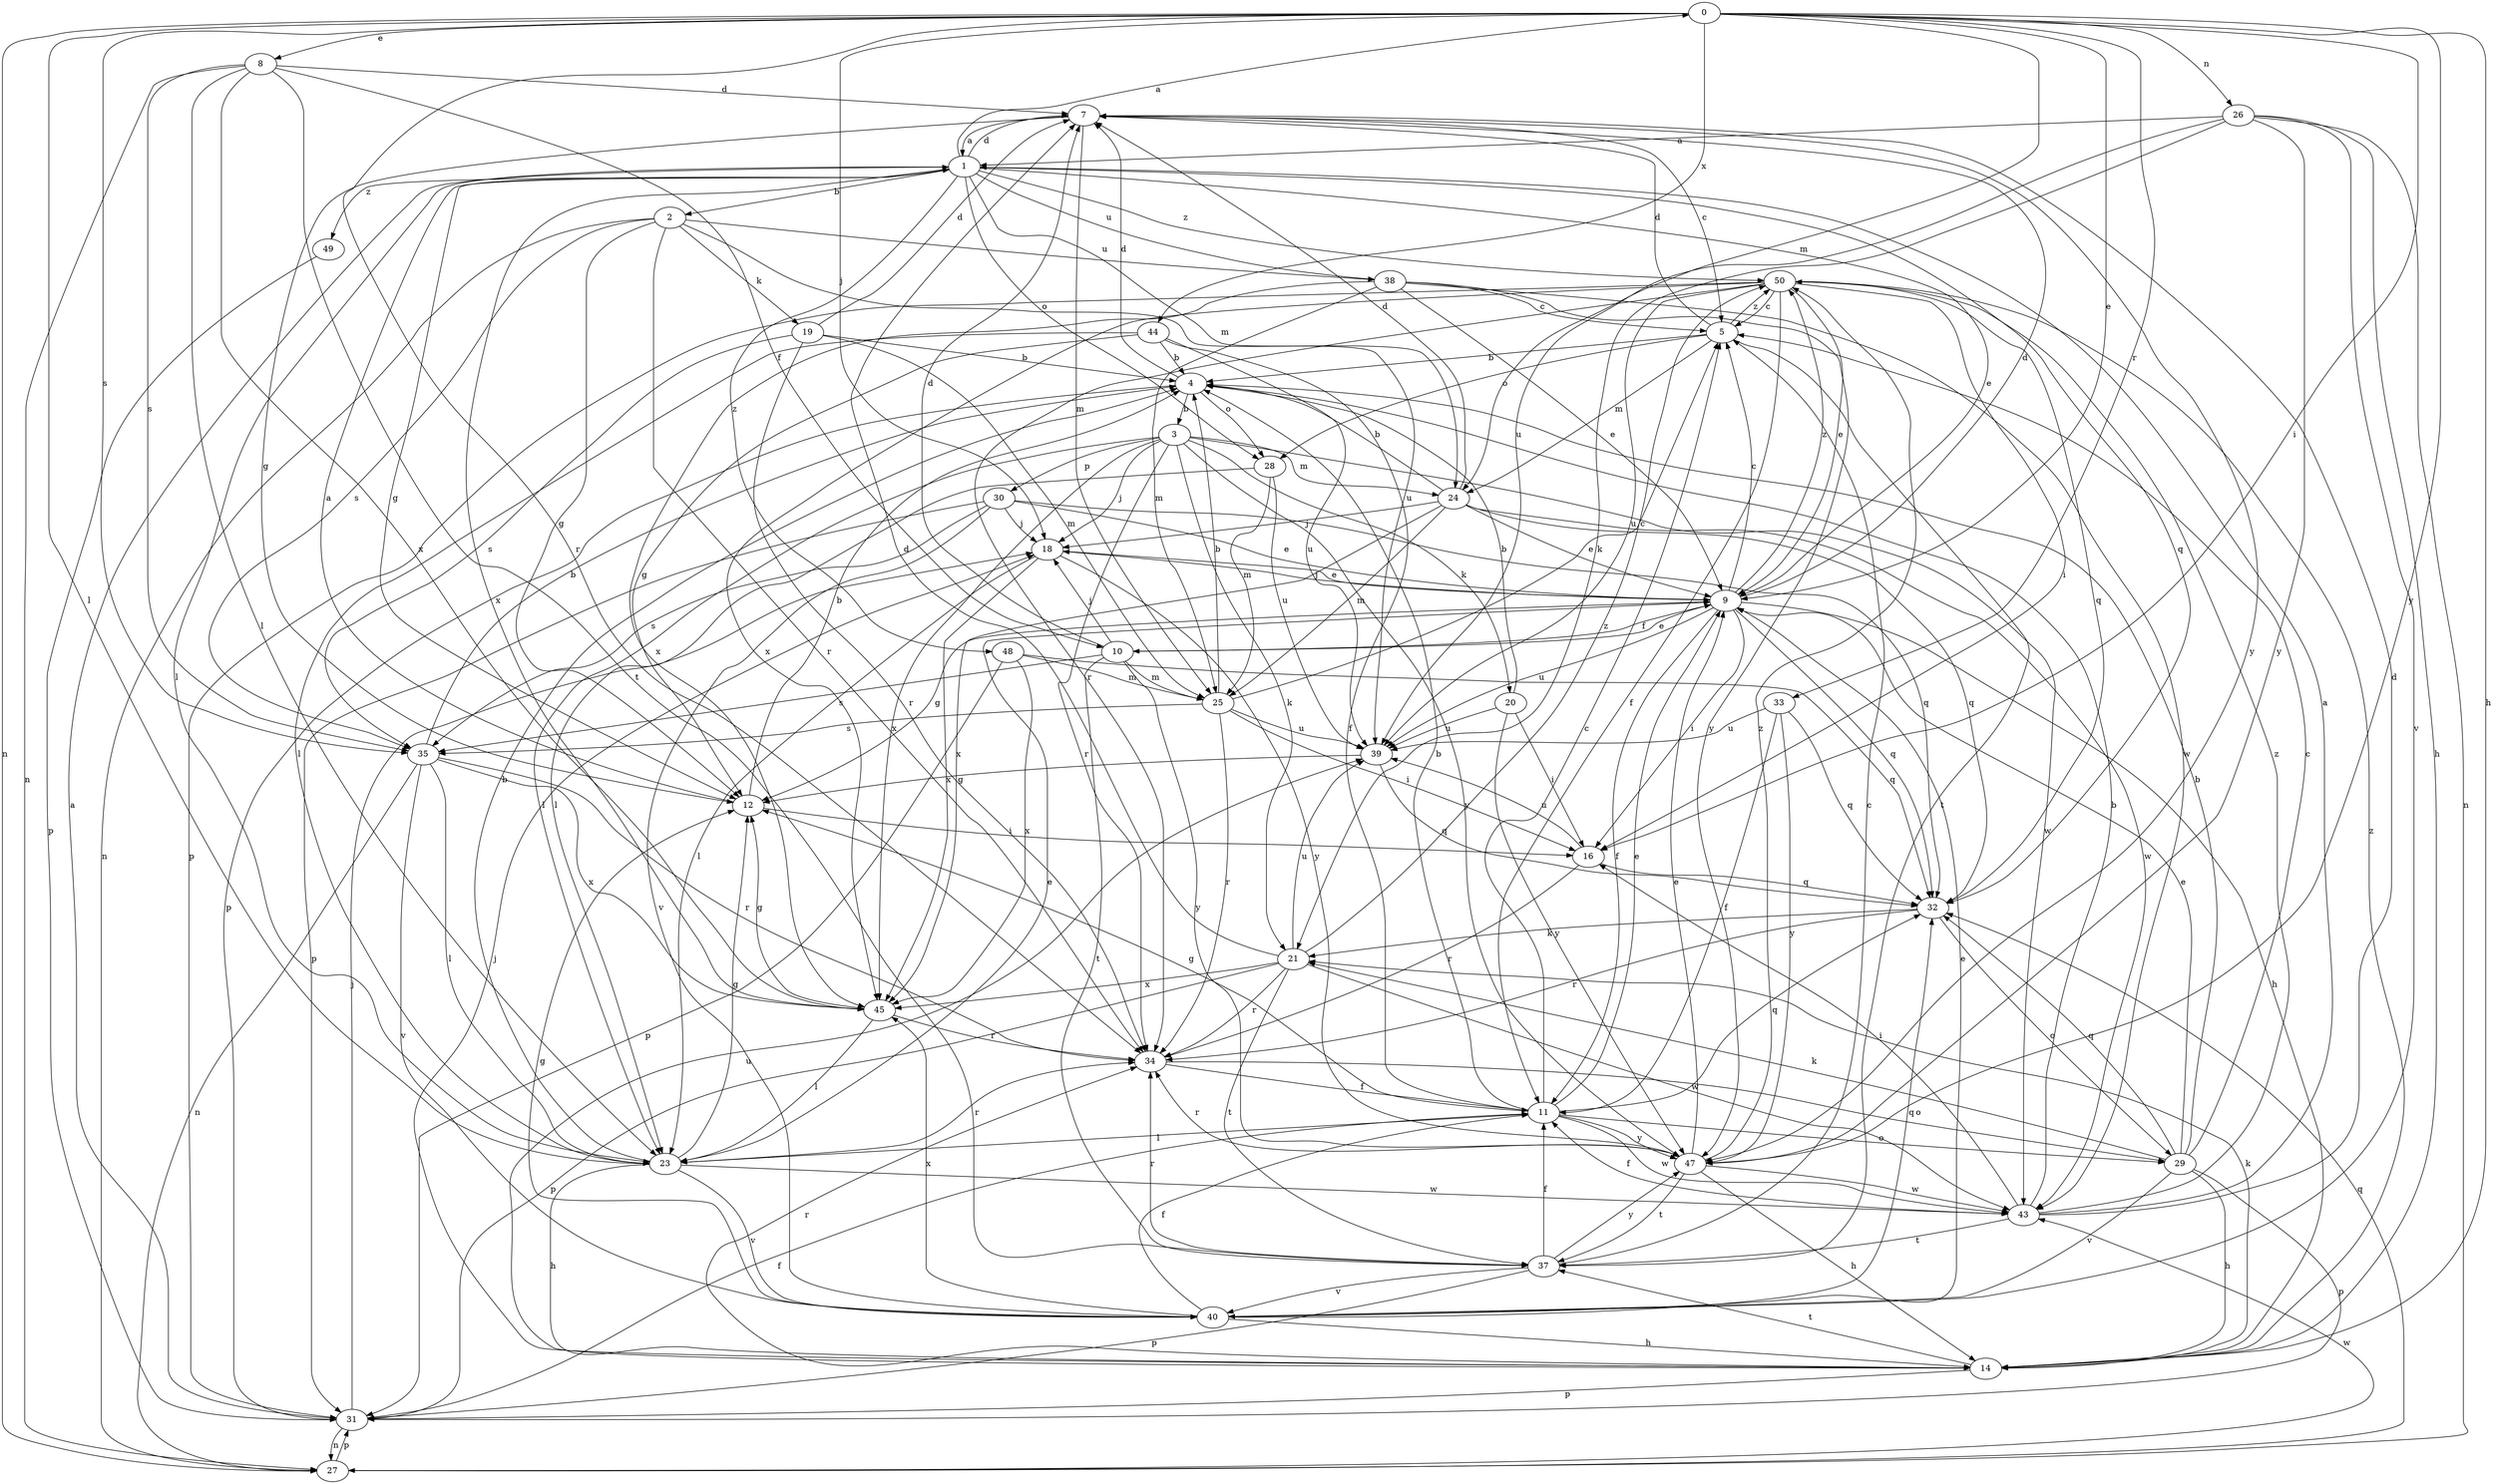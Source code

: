 strict digraph  {
0;
1;
2;
3;
4;
5;
7;
8;
9;
10;
11;
12;
14;
16;
18;
19;
20;
21;
23;
24;
25;
26;
27;
28;
29;
30;
31;
32;
33;
34;
35;
37;
38;
39;
40;
43;
44;
45;
47;
48;
49;
50;
0 -> 8  [label=e];
0 -> 9  [label=e];
0 -> 14  [label=h];
0 -> 16  [label=i];
0 -> 18  [label=j];
0 -> 23  [label=l];
0 -> 24  [label=m];
0 -> 26  [label=n];
0 -> 27  [label=n];
0 -> 33  [label=r];
0 -> 34  [label=r];
0 -> 35  [label=s];
0 -> 44  [label=x];
0 -> 47  [label=y];
1 -> 0  [label=a];
1 -> 2  [label=b];
1 -> 7  [label=d];
1 -> 9  [label=e];
1 -> 12  [label=g];
1 -> 23  [label=l];
1 -> 24  [label=m];
1 -> 28  [label=o];
1 -> 32  [label=q];
1 -> 38  [label=u];
1 -> 45  [label=x];
1 -> 48  [label=z];
1 -> 49  [label=z];
1 -> 50  [label=z];
2 -> 12  [label=g];
2 -> 19  [label=k];
2 -> 27  [label=n];
2 -> 34  [label=r];
2 -> 35  [label=s];
2 -> 38  [label=u];
2 -> 39  [label=u];
3 -> 18  [label=j];
3 -> 20  [label=k];
3 -> 21  [label=k];
3 -> 23  [label=l];
3 -> 24  [label=m];
3 -> 30  [label=p];
3 -> 34  [label=r];
3 -> 43  [label=w];
3 -> 45  [label=x];
3 -> 47  [label=y];
4 -> 3  [label=b];
4 -> 7  [label=d];
4 -> 28  [label=o];
4 -> 31  [label=p];
5 -> 4  [label=b];
5 -> 7  [label=d];
5 -> 24  [label=m];
5 -> 28  [label=o];
5 -> 37  [label=t];
5 -> 50  [label=z];
7 -> 1  [label=a];
7 -> 5  [label=c];
7 -> 12  [label=g];
7 -> 25  [label=m];
7 -> 47  [label=y];
8 -> 7  [label=d];
8 -> 10  [label=f];
8 -> 23  [label=l];
8 -> 27  [label=n];
8 -> 35  [label=s];
8 -> 37  [label=t];
8 -> 45  [label=x];
9 -> 5  [label=c];
9 -> 7  [label=d];
9 -> 10  [label=f];
9 -> 11  [label=f];
9 -> 12  [label=g];
9 -> 14  [label=h];
9 -> 16  [label=i];
9 -> 18  [label=j];
9 -> 32  [label=q];
9 -> 39  [label=u];
9 -> 50  [label=z];
10 -> 7  [label=d];
10 -> 9  [label=e];
10 -> 18  [label=j];
10 -> 25  [label=m];
10 -> 35  [label=s];
10 -> 37  [label=t];
10 -> 47  [label=y];
11 -> 4  [label=b];
11 -> 5  [label=c];
11 -> 9  [label=e];
11 -> 12  [label=g];
11 -> 23  [label=l];
11 -> 29  [label=o];
11 -> 32  [label=q];
11 -> 43  [label=w];
11 -> 47  [label=y];
12 -> 1  [label=a];
12 -> 4  [label=b];
12 -> 16  [label=i];
14 -> 18  [label=j];
14 -> 21  [label=k];
14 -> 31  [label=p];
14 -> 34  [label=r];
14 -> 37  [label=t];
14 -> 39  [label=u];
14 -> 50  [label=z];
16 -> 32  [label=q];
16 -> 34  [label=r];
16 -> 39  [label=u];
18 -> 9  [label=e];
18 -> 23  [label=l];
18 -> 45  [label=x];
18 -> 47  [label=y];
19 -> 4  [label=b];
19 -> 7  [label=d];
19 -> 25  [label=m];
19 -> 34  [label=r];
19 -> 35  [label=s];
20 -> 4  [label=b];
20 -> 16  [label=i];
20 -> 39  [label=u];
20 -> 47  [label=y];
21 -> 7  [label=d];
21 -> 31  [label=p];
21 -> 34  [label=r];
21 -> 37  [label=t];
21 -> 39  [label=u];
21 -> 43  [label=w];
21 -> 45  [label=x];
21 -> 50  [label=z];
23 -> 4  [label=b];
23 -> 9  [label=e];
23 -> 12  [label=g];
23 -> 14  [label=h];
23 -> 34  [label=r];
23 -> 40  [label=v];
23 -> 43  [label=w];
24 -> 4  [label=b];
24 -> 7  [label=d];
24 -> 9  [label=e];
24 -> 18  [label=j];
24 -> 25  [label=m];
24 -> 32  [label=q];
24 -> 43  [label=w];
24 -> 45  [label=x];
25 -> 4  [label=b];
25 -> 5  [label=c];
25 -> 16  [label=i];
25 -> 34  [label=r];
25 -> 35  [label=s];
25 -> 39  [label=u];
26 -> 1  [label=a];
26 -> 14  [label=h];
26 -> 21  [label=k];
26 -> 27  [label=n];
26 -> 39  [label=u];
26 -> 40  [label=v];
26 -> 47  [label=y];
27 -> 31  [label=p];
27 -> 32  [label=q];
27 -> 43  [label=w];
28 -> 23  [label=l];
28 -> 25  [label=m];
28 -> 39  [label=u];
29 -> 4  [label=b];
29 -> 5  [label=c];
29 -> 9  [label=e];
29 -> 14  [label=h];
29 -> 21  [label=k];
29 -> 31  [label=p];
29 -> 32  [label=q];
29 -> 40  [label=v];
30 -> 9  [label=e];
30 -> 18  [label=j];
30 -> 31  [label=p];
30 -> 32  [label=q];
30 -> 35  [label=s];
30 -> 40  [label=v];
31 -> 1  [label=a];
31 -> 11  [label=f];
31 -> 18  [label=j];
31 -> 27  [label=n];
32 -> 21  [label=k];
32 -> 29  [label=o];
32 -> 34  [label=r];
33 -> 11  [label=f];
33 -> 32  [label=q];
33 -> 39  [label=u];
33 -> 47  [label=y];
34 -> 11  [label=f];
34 -> 29  [label=o];
35 -> 4  [label=b];
35 -> 23  [label=l];
35 -> 27  [label=n];
35 -> 34  [label=r];
35 -> 40  [label=v];
35 -> 45  [label=x];
37 -> 5  [label=c];
37 -> 11  [label=f];
37 -> 31  [label=p];
37 -> 34  [label=r];
37 -> 40  [label=v];
37 -> 47  [label=y];
38 -> 5  [label=c];
38 -> 9  [label=e];
38 -> 25  [label=m];
38 -> 43  [label=w];
38 -> 45  [label=x];
38 -> 47  [label=y];
39 -> 12  [label=g];
39 -> 32  [label=q];
40 -> 9  [label=e];
40 -> 11  [label=f];
40 -> 12  [label=g];
40 -> 14  [label=h];
40 -> 32  [label=q];
40 -> 45  [label=x];
43 -> 1  [label=a];
43 -> 4  [label=b];
43 -> 7  [label=d];
43 -> 11  [label=f];
43 -> 16  [label=i];
43 -> 37  [label=t];
43 -> 50  [label=z];
44 -> 4  [label=b];
44 -> 11  [label=f];
44 -> 12  [label=g];
44 -> 23  [label=l];
44 -> 39  [label=u];
45 -> 12  [label=g];
45 -> 23  [label=l];
45 -> 34  [label=r];
47 -> 9  [label=e];
47 -> 14  [label=h];
47 -> 34  [label=r];
47 -> 37  [label=t];
47 -> 43  [label=w];
47 -> 50  [label=z];
48 -> 25  [label=m];
48 -> 31  [label=p];
48 -> 32  [label=q];
48 -> 45  [label=x];
49 -> 31  [label=p];
50 -> 5  [label=c];
50 -> 9  [label=e];
50 -> 11  [label=f];
50 -> 16  [label=i];
50 -> 31  [label=p];
50 -> 32  [label=q];
50 -> 34  [label=r];
50 -> 39  [label=u];
50 -> 45  [label=x];
}
